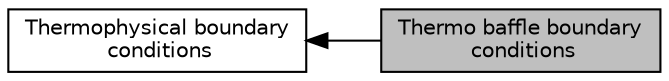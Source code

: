 digraph "Thermo baffle boundary conditions"
{
  bgcolor="transparent";
  edge [fontname="Helvetica",fontsize="10",labelfontname="Helvetica",labelfontsize="10"];
  node [fontname="Helvetica",fontsize="10",shape=record];
  rankdir=LR;
  Node1 [label="Thermophysical boundary\l conditions",height=0.2,width=0.4,color="black",URL="$a10846.html"];
  Node0 [label="Thermo baffle boundary\l conditions",height=0.2,width=0.4,color="black", fillcolor="grey75", style="filled", fontcolor="black"];
  Node1->Node0 [shape=plaintext, dir="back", style="solid"];
}
